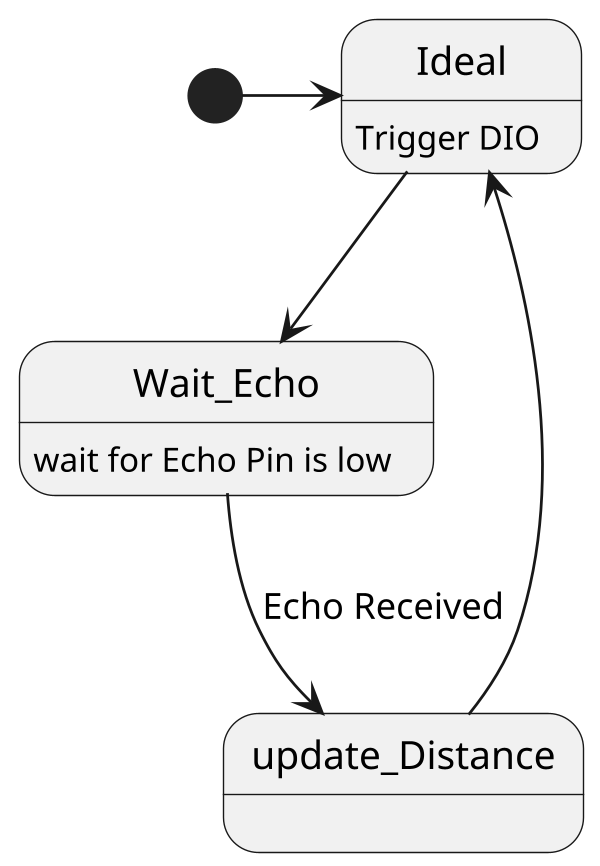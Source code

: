 @startuml 

scale 600 width

[*] -> Ideal

Ideal : Trigger DIO
Ideal --> Wait_Echo

Wait_Echo : wait for Echo Pin is low

Wait_Echo --> update_Distance : Echo Received
update_Distance --> Ideal



@enduml